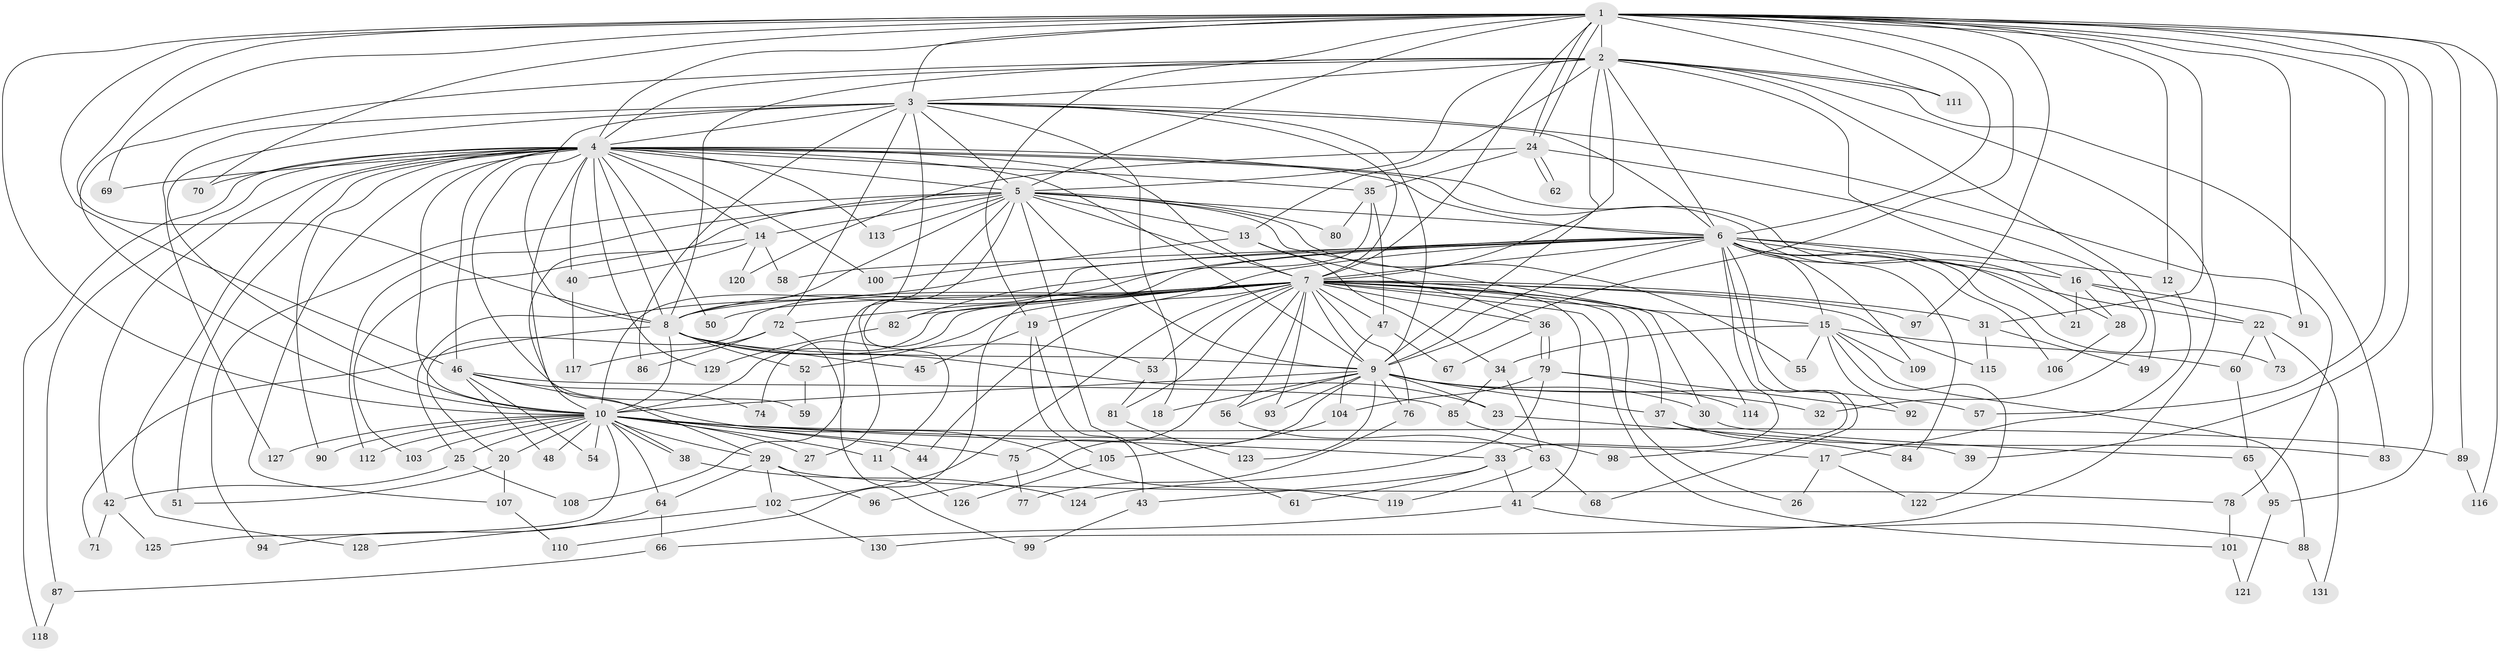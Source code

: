 // Generated by graph-tools (version 1.1) at 2025/43/03/09/25 04:43:13]
// undirected, 131 vertices, 287 edges
graph export_dot {
graph [start="1"]
  node [color=gray90,style=filled];
  1;
  2;
  3;
  4;
  5;
  6;
  7;
  8;
  9;
  10;
  11;
  12;
  13;
  14;
  15;
  16;
  17;
  18;
  19;
  20;
  21;
  22;
  23;
  24;
  25;
  26;
  27;
  28;
  29;
  30;
  31;
  32;
  33;
  34;
  35;
  36;
  37;
  38;
  39;
  40;
  41;
  42;
  43;
  44;
  45;
  46;
  47;
  48;
  49;
  50;
  51;
  52;
  53;
  54;
  55;
  56;
  57;
  58;
  59;
  60;
  61;
  62;
  63;
  64;
  65;
  66;
  67;
  68;
  69;
  70;
  71;
  72;
  73;
  74;
  75;
  76;
  77;
  78;
  79;
  80;
  81;
  82;
  83;
  84;
  85;
  86;
  87;
  88;
  89;
  90;
  91;
  92;
  93;
  94;
  95;
  96;
  97;
  98;
  99;
  100;
  101;
  102;
  103;
  104;
  105;
  106;
  107;
  108;
  109;
  110;
  111;
  112;
  113;
  114;
  115;
  116;
  117;
  118;
  119;
  120;
  121;
  122;
  123;
  124;
  125;
  126;
  127;
  128;
  129;
  130;
  131;
  1 -- 2;
  1 -- 3;
  1 -- 4;
  1 -- 5;
  1 -- 6;
  1 -- 7;
  1 -- 8;
  1 -- 9;
  1 -- 10;
  1 -- 12;
  1 -- 19;
  1 -- 24;
  1 -- 24;
  1 -- 31;
  1 -- 39;
  1 -- 46;
  1 -- 57;
  1 -- 69;
  1 -- 70;
  1 -- 89;
  1 -- 91;
  1 -- 95;
  1 -- 97;
  1 -- 111;
  1 -- 116;
  2 -- 3;
  2 -- 4;
  2 -- 5;
  2 -- 6;
  2 -- 7;
  2 -- 8;
  2 -- 9;
  2 -- 10;
  2 -- 13;
  2 -- 16;
  2 -- 49;
  2 -- 83;
  2 -- 111;
  2 -- 130;
  3 -- 4;
  3 -- 5;
  3 -- 6;
  3 -- 7;
  3 -- 8;
  3 -- 9;
  3 -- 10;
  3 -- 18;
  3 -- 72;
  3 -- 78;
  3 -- 86;
  3 -- 108;
  3 -- 127;
  4 -- 5;
  4 -- 6;
  4 -- 7;
  4 -- 8;
  4 -- 9;
  4 -- 10;
  4 -- 14;
  4 -- 21;
  4 -- 28;
  4 -- 29;
  4 -- 35;
  4 -- 40;
  4 -- 42;
  4 -- 46;
  4 -- 50;
  4 -- 51;
  4 -- 59;
  4 -- 69;
  4 -- 70;
  4 -- 87;
  4 -- 90;
  4 -- 100;
  4 -- 107;
  4 -- 113;
  4 -- 118;
  4 -- 128;
  4 -- 129;
  5 -- 6;
  5 -- 7;
  5 -- 8;
  5 -- 9;
  5 -- 10;
  5 -- 11;
  5 -- 13;
  5 -- 14;
  5 -- 27;
  5 -- 55;
  5 -- 61;
  5 -- 80;
  5 -- 94;
  5 -- 112;
  5 -- 113;
  5 -- 114;
  6 -- 7;
  6 -- 8;
  6 -- 9;
  6 -- 10;
  6 -- 12;
  6 -- 15;
  6 -- 16;
  6 -- 19;
  6 -- 22;
  6 -- 25;
  6 -- 33;
  6 -- 58;
  6 -- 68;
  6 -- 73;
  6 -- 84;
  6 -- 98;
  6 -- 106;
  6 -- 109;
  6 -- 110;
  7 -- 8;
  7 -- 9;
  7 -- 10;
  7 -- 15;
  7 -- 20;
  7 -- 26;
  7 -- 30;
  7 -- 31;
  7 -- 36;
  7 -- 37;
  7 -- 41;
  7 -- 44;
  7 -- 47;
  7 -- 50;
  7 -- 52;
  7 -- 53;
  7 -- 56;
  7 -- 72;
  7 -- 74;
  7 -- 75;
  7 -- 76;
  7 -- 81;
  7 -- 82;
  7 -- 93;
  7 -- 97;
  7 -- 101;
  7 -- 102;
  7 -- 115;
  8 -- 9;
  8 -- 10;
  8 -- 23;
  8 -- 45;
  8 -- 52;
  8 -- 53;
  8 -- 71;
  9 -- 10;
  9 -- 18;
  9 -- 23;
  9 -- 30;
  9 -- 32;
  9 -- 37;
  9 -- 56;
  9 -- 57;
  9 -- 76;
  9 -- 93;
  9 -- 96;
  9 -- 123;
  10 -- 11;
  10 -- 17;
  10 -- 20;
  10 -- 25;
  10 -- 27;
  10 -- 29;
  10 -- 33;
  10 -- 38;
  10 -- 38;
  10 -- 44;
  10 -- 48;
  10 -- 54;
  10 -- 64;
  10 -- 75;
  10 -- 89;
  10 -- 90;
  10 -- 103;
  10 -- 112;
  10 -- 125;
  10 -- 127;
  11 -- 126;
  12 -- 17;
  13 -- 34;
  13 -- 36;
  13 -- 100;
  14 -- 40;
  14 -- 58;
  14 -- 103;
  14 -- 120;
  15 -- 34;
  15 -- 55;
  15 -- 60;
  15 -- 88;
  15 -- 92;
  15 -- 109;
  15 -- 122;
  16 -- 21;
  16 -- 22;
  16 -- 28;
  16 -- 91;
  17 -- 26;
  17 -- 122;
  19 -- 43;
  19 -- 45;
  19 -- 105;
  20 -- 51;
  20 -- 107;
  22 -- 60;
  22 -- 73;
  22 -- 131;
  23 -- 39;
  24 -- 32;
  24 -- 35;
  24 -- 62;
  24 -- 62;
  24 -- 120;
  25 -- 42;
  25 -- 108;
  28 -- 106;
  29 -- 64;
  29 -- 78;
  29 -- 96;
  29 -- 102;
  30 -- 65;
  31 -- 49;
  31 -- 115;
  33 -- 41;
  33 -- 43;
  33 -- 61;
  34 -- 63;
  34 -- 85;
  35 -- 47;
  35 -- 80;
  35 -- 82;
  36 -- 67;
  36 -- 79;
  36 -- 79;
  37 -- 83;
  37 -- 84;
  38 -- 124;
  40 -- 117;
  41 -- 66;
  41 -- 88;
  42 -- 71;
  42 -- 125;
  43 -- 99;
  46 -- 48;
  46 -- 54;
  46 -- 74;
  46 -- 85;
  46 -- 119;
  47 -- 67;
  47 -- 104;
  52 -- 59;
  53 -- 81;
  56 -- 63;
  60 -- 65;
  63 -- 68;
  63 -- 119;
  64 -- 66;
  64 -- 94;
  65 -- 95;
  66 -- 87;
  72 -- 86;
  72 -- 99;
  72 -- 117;
  75 -- 77;
  76 -- 77;
  78 -- 101;
  79 -- 92;
  79 -- 104;
  79 -- 114;
  79 -- 124;
  81 -- 123;
  82 -- 129;
  85 -- 98;
  87 -- 118;
  88 -- 131;
  89 -- 116;
  95 -- 121;
  101 -- 121;
  102 -- 128;
  102 -- 130;
  104 -- 105;
  105 -- 126;
  107 -- 110;
}
